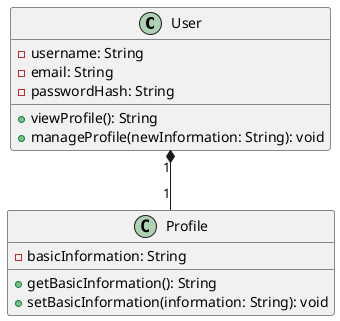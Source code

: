 @startuml
class User {
    - username: String
    - email: String
    - passwordHash: String
    + viewProfile(): String
    + manageProfile(newInformation: String): void
}

class Profile {
    - basicInformation: String
    + getBasicInformation(): String
    + setBasicInformation(information: String): void
}

User "1" *-- "1" Profile
@enduml